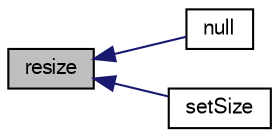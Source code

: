 digraph "resize"
{
  bgcolor="transparent";
  edge [fontname="FreeSans",fontsize="10",labelfontname="FreeSans",labelfontsize="10"];
  node [fontname="FreeSans",fontsize="10",shape=record];
  rankdir="LR";
  Node142 [label="resize",height=0.2,width=0.4,color="black", fillcolor="grey75", style="filled", fontcolor="black"];
  Node142 -> Node143 [dir="back",color="midnightblue",fontsize="10",style="solid",fontname="FreeSans"];
  Node143 [label="null",height=0.2,width=0.4,color="black",URL="$a26458.html#a455b1da3da583022305655c014bcf248",tooltip="Return a null field. "];
  Node142 -> Node144 [dir="back",color="midnightblue",fontsize="10",style="solid",fontname="FreeSans"];
  Node144 [label="setSize",height=0.2,width=0.4,color="black",URL="$a26458.html#a3e1ba8cbd7f1301a31141b5ec3d97eae",tooltip="Alter the addressed list size and fill new space with a. "];
}
